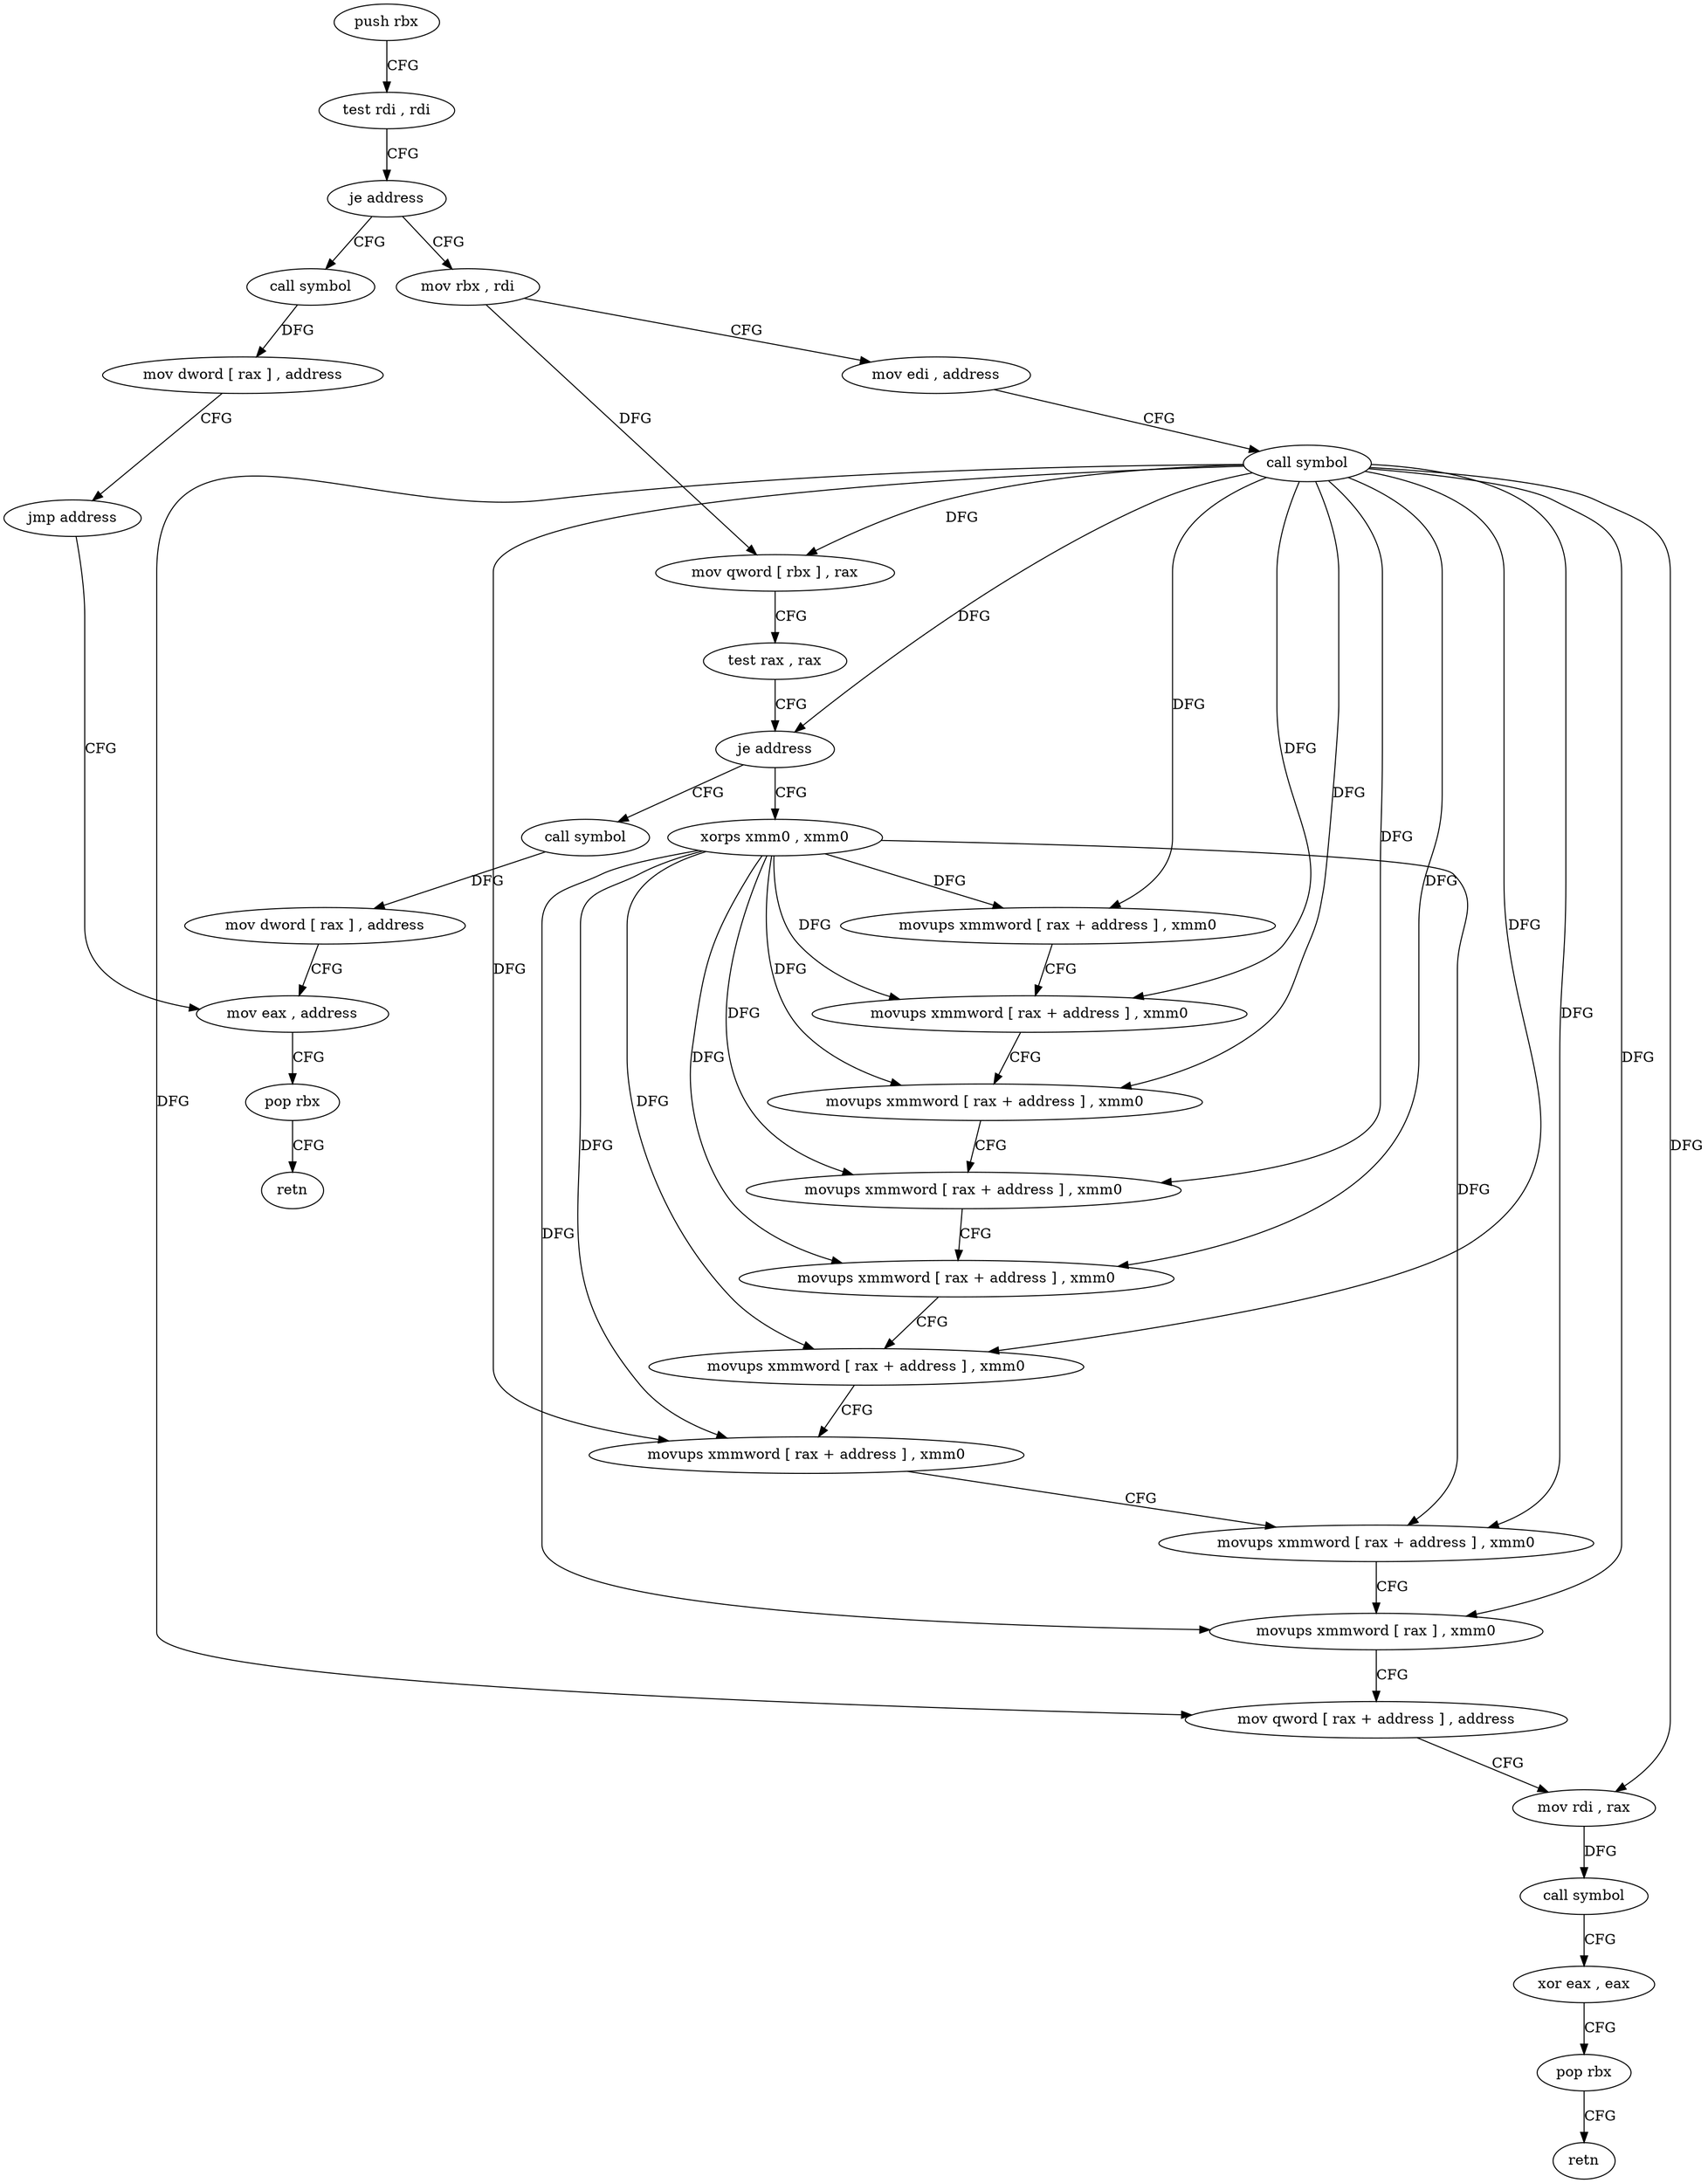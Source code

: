 digraph "func" {
"124864" [label = "push rbx" ]
"124865" [label = "test rdi , rdi" ]
"124868" [label = "je address" ]
"124955" [label = "call symbol" ]
"124870" [label = "mov rbx , rdi" ]
"124960" [label = "mov dword [ rax ] , address" ]
"124966" [label = "jmp address" ]
"124979" [label = "mov eax , address" ]
"124873" [label = "mov edi , address" ]
"124878" [label = "call symbol" ]
"124883" [label = "mov qword [ rbx ] , rax" ]
"124886" [label = "test rax , rax" ]
"124889" [label = "je address" ]
"124968" [label = "call symbol" ]
"124891" [label = "xorps xmm0 , xmm0" ]
"124984" [label = "pop rbx" ]
"124985" [label = "retn" ]
"124973" [label = "mov dword [ rax ] , address" ]
"124894" [label = "movups xmmword [ rax + address ] , xmm0" ]
"124901" [label = "movups xmmword [ rax + address ] , xmm0" ]
"124905" [label = "movups xmmword [ rax + address ] , xmm0" ]
"124909" [label = "movups xmmword [ rax + address ] , xmm0" ]
"124913" [label = "movups xmmword [ rax + address ] , xmm0" ]
"124917" [label = "movups xmmword [ rax + address ] , xmm0" ]
"124921" [label = "movups xmmword [ rax + address ] , xmm0" ]
"124925" [label = "movups xmmword [ rax + address ] , xmm0" ]
"124929" [label = "movups xmmword [ rax ] , xmm0" ]
"124932" [label = "mov qword [ rax + address ] , address" ]
"124943" [label = "mov rdi , rax" ]
"124946" [label = "call symbol" ]
"124951" [label = "xor eax , eax" ]
"124953" [label = "pop rbx" ]
"124954" [label = "retn" ]
"124864" -> "124865" [ label = "CFG" ]
"124865" -> "124868" [ label = "CFG" ]
"124868" -> "124955" [ label = "CFG" ]
"124868" -> "124870" [ label = "CFG" ]
"124955" -> "124960" [ label = "DFG" ]
"124870" -> "124873" [ label = "CFG" ]
"124870" -> "124883" [ label = "DFG" ]
"124960" -> "124966" [ label = "CFG" ]
"124966" -> "124979" [ label = "CFG" ]
"124979" -> "124984" [ label = "CFG" ]
"124873" -> "124878" [ label = "CFG" ]
"124878" -> "124883" [ label = "DFG" ]
"124878" -> "124889" [ label = "DFG" ]
"124878" -> "124894" [ label = "DFG" ]
"124878" -> "124901" [ label = "DFG" ]
"124878" -> "124905" [ label = "DFG" ]
"124878" -> "124909" [ label = "DFG" ]
"124878" -> "124913" [ label = "DFG" ]
"124878" -> "124917" [ label = "DFG" ]
"124878" -> "124921" [ label = "DFG" ]
"124878" -> "124925" [ label = "DFG" ]
"124878" -> "124929" [ label = "DFG" ]
"124878" -> "124932" [ label = "DFG" ]
"124878" -> "124943" [ label = "DFG" ]
"124883" -> "124886" [ label = "CFG" ]
"124886" -> "124889" [ label = "CFG" ]
"124889" -> "124968" [ label = "CFG" ]
"124889" -> "124891" [ label = "CFG" ]
"124968" -> "124973" [ label = "DFG" ]
"124891" -> "124894" [ label = "DFG" ]
"124891" -> "124901" [ label = "DFG" ]
"124891" -> "124905" [ label = "DFG" ]
"124891" -> "124909" [ label = "DFG" ]
"124891" -> "124913" [ label = "DFG" ]
"124891" -> "124917" [ label = "DFG" ]
"124891" -> "124921" [ label = "DFG" ]
"124891" -> "124925" [ label = "DFG" ]
"124891" -> "124929" [ label = "DFG" ]
"124984" -> "124985" [ label = "CFG" ]
"124973" -> "124979" [ label = "CFG" ]
"124894" -> "124901" [ label = "CFG" ]
"124901" -> "124905" [ label = "CFG" ]
"124905" -> "124909" [ label = "CFG" ]
"124909" -> "124913" [ label = "CFG" ]
"124913" -> "124917" [ label = "CFG" ]
"124917" -> "124921" [ label = "CFG" ]
"124921" -> "124925" [ label = "CFG" ]
"124925" -> "124929" [ label = "CFG" ]
"124929" -> "124932" [ label = "CFG" ]
"124932" -> "124943" [ label = "CFG" ]
"124943" -> "124946" [ label = "DFG" ]
"124946" -> "124951" [ label = "CFG" ]
"124951" -> "124953" [ label = "CFG" ]
"124953" -> "124954" [ label = "CFG" ]
}
